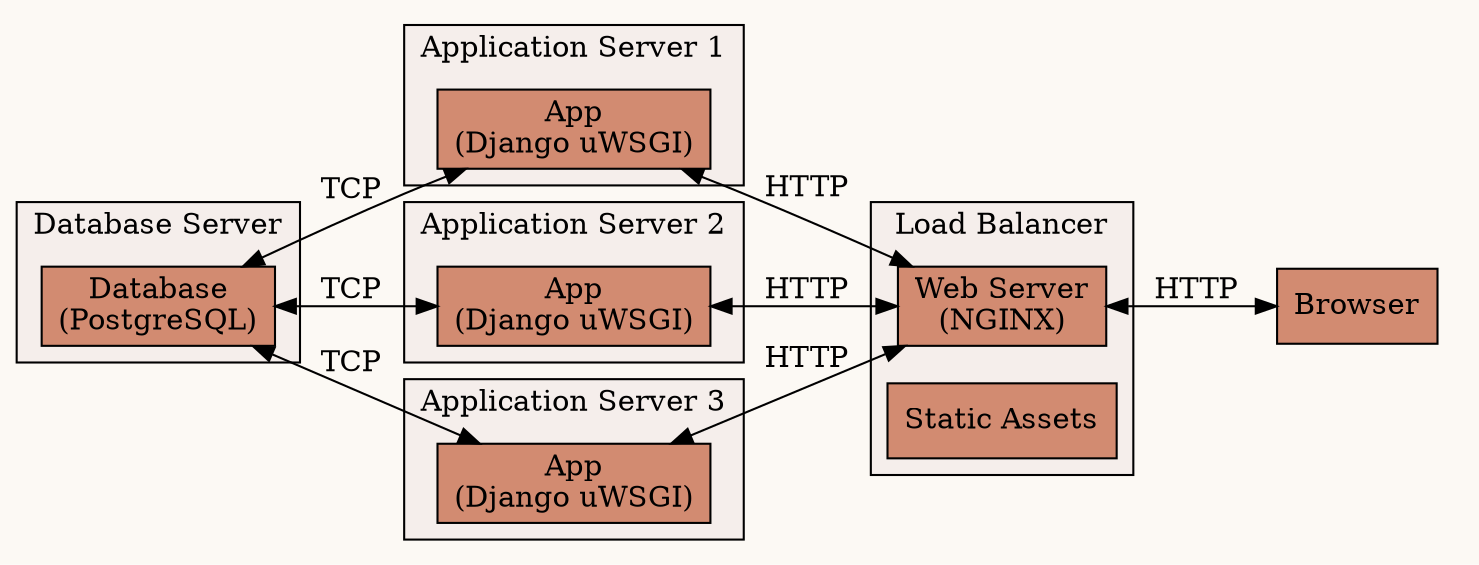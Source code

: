 digraph Application {
    bgcolor = "#fcf9f4";
    rankdir = LR;
    node[shape=box, style=filled, fillcolor="#d28b71"];

    subgraph clusterClient {
        style = invis;
        browser [label="Browser"];
    };

    subgraph clusterDatabaseServer {
        label = "Database Server";
        bgcolor = "#f5eeeb";
        database [label="Database\n(PostgreSQL)"];
    }

    subgraph clusterAppServer {
        label = "Application Server 1";
        bgcolor = "#f5eeeb";
        app [label="App\n(Django uWSGI)"];
    };

    subgraph clusterAppServer2 {
        label = "Application Server 2";
        bgcolor = "#f5eeeb";
        app2 [label="App\n(Django uWSGI)"];
    };

    subgraph clusterAppServer3 {
        label = "Application Server 3";
        bgcolor = "#f5eeeb";
        app3 [label="App\n(Django uWSGI)"];
    };

    subgraph clusterLoadBalancer {
	rank = "same";
        label = "Load Balancer";
        bgcolor = "#f5eeeb";
	webserver [label="Web Server\n(NGINX)"];
        assets [label="Static Assets"];
    };

    database -> app [label="TCP", dir="both"];
    app -> webserver [label="HTTP", dir="both"];

    database -> app2 [label="TCP", dir="both"];
    app2 -> webserver [label="HTTP", dir="both"];

    database -> app3 [label="TCP", dir="both"];
    app3 -> webserver [label="HTTP", dir="both"];

    // assets -> webserver;
    webserver -> browser [label="HTTP", dir="both"];
}
